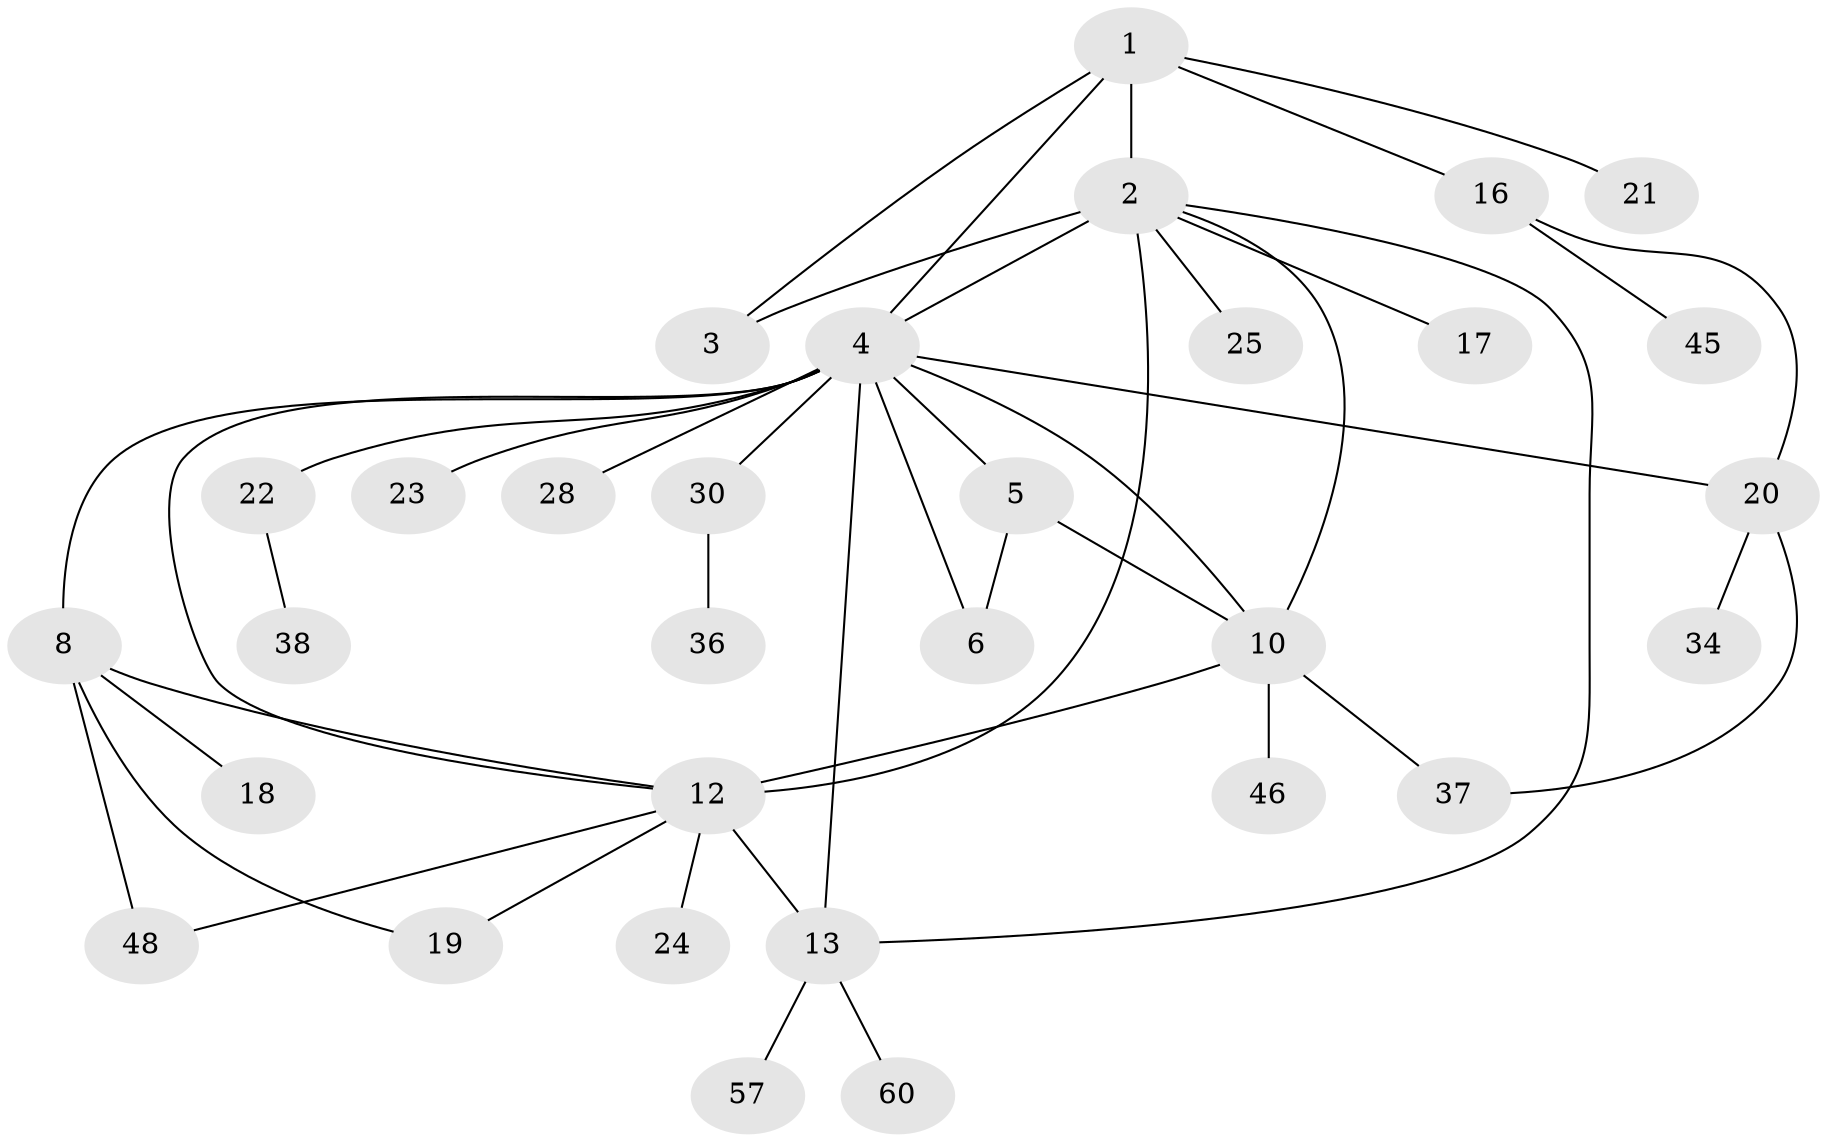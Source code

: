 // original degree distribution, {6: 0.047619047619047616, 8: 0.047619047619047616, 2: 0.19047619047619047, 4: 0.031746031746031744, 7: 0.031746031746031744, 5: 0.047619047619047616, 3: 0.1111111111111111, 10: 0.015873015873015872, 1: 0.47619047619047616}
// Generated by graph-tools (version 1.1) at 2025/15/03/09/25 04:15:44]
// undirected, 31 vertices, 44 edges
graph export_dot {
graph [start="1"]
  node [color=gray90,style=filled];
  1 [super="+63"];
  2 [super="+11+49+35+59"];
  3;
  4 [super="+7+29"];
  5 [super="+40"];
  6;
  8;
  10;
  12 [super="+41+42+14+51"];
  13 [super="+15"];
  16;
  17;
  18;
  19 [super="+47"];
  20 [super="+58+33"];
  21 [super="+61"];
  22 [super="+31"];
  23 [super="+55"];
  24;
  25;
  28;
  30 [super="+43"];
  34;
  36;
  37 [super="+52"];
  38;
  45;
  46;
  48;
  57;
  60;
  1 -- 2;
  1 -- 3;
  1 -- 16;
  1 -- 21;
  1 -- 4;
  2 -- 3;
  2 -- 4;
  2 -- 17;
  2 -- 25;
  2 -- 10 [weight=2];
  2 -- 12 [weight=4];
  2 -- 13;
  4 -- 5;
  4 -- 6;
  4 -- 12;
  4 -- 20;
  4 -- 13;
  4 -- 8 [weight=2];
  4 -- 10;
  4 -- 22;
  4 -- 23;
  4 -- 28;
  4 -- 30;
  5 -- 6;
  5 -- 10;
  8 -- 18;
  8 -- 19;
  8 -- 48;
  8 -- 12;
  10 -- 12;
  10 -- 46;
  10 -- 37;
  12 -- 19;
  12 -- 48;
  12 -- 24;
  12 -- 13 [weight=2];
  13 -- 57;
  13 -- 60;
  16 -- 20;
  16 -- 45;
  20 -- 34;
  20 -- 37;
  22 -- 38;
  30 -- 36;
}
